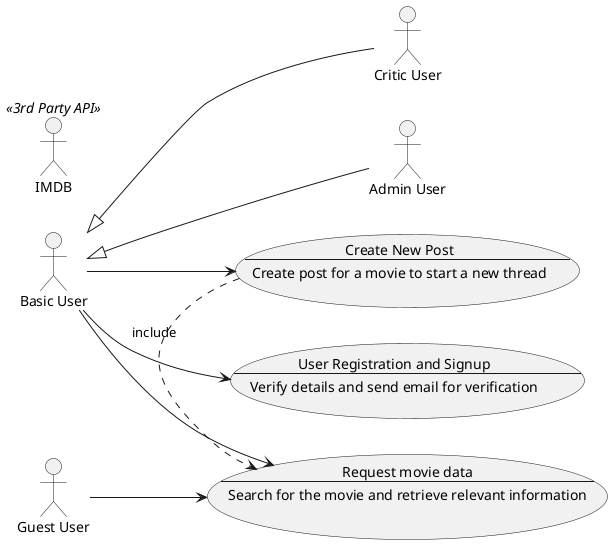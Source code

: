 @startuml
left to right direction
skinparam packageStyle rectangle
ACTOR u1 AS "Basic User"
ACTOR u2 AS "Critic User"
ACTOR u3 AS "Guest User"
ACTOR u4 AS "Admin User"
ACTOR IMDB
IMDB <<3rd Party API>>
u1 <|-- u2
u1 <|-- u4

USECASE REG AS "User Registration and Signup
--
Verify details and send email for verification"
USECASE moviedata AS "Request movie data 
--
Search for the movie and retrieve relevant information"
USECASE post AS "Create New Post 
--
Create post for a movie to start a new thread"

u1 --> REG
u1 --> moviedata
u3 --> moviedata


u1 --> post

post .> moviedata : include
@enduml
